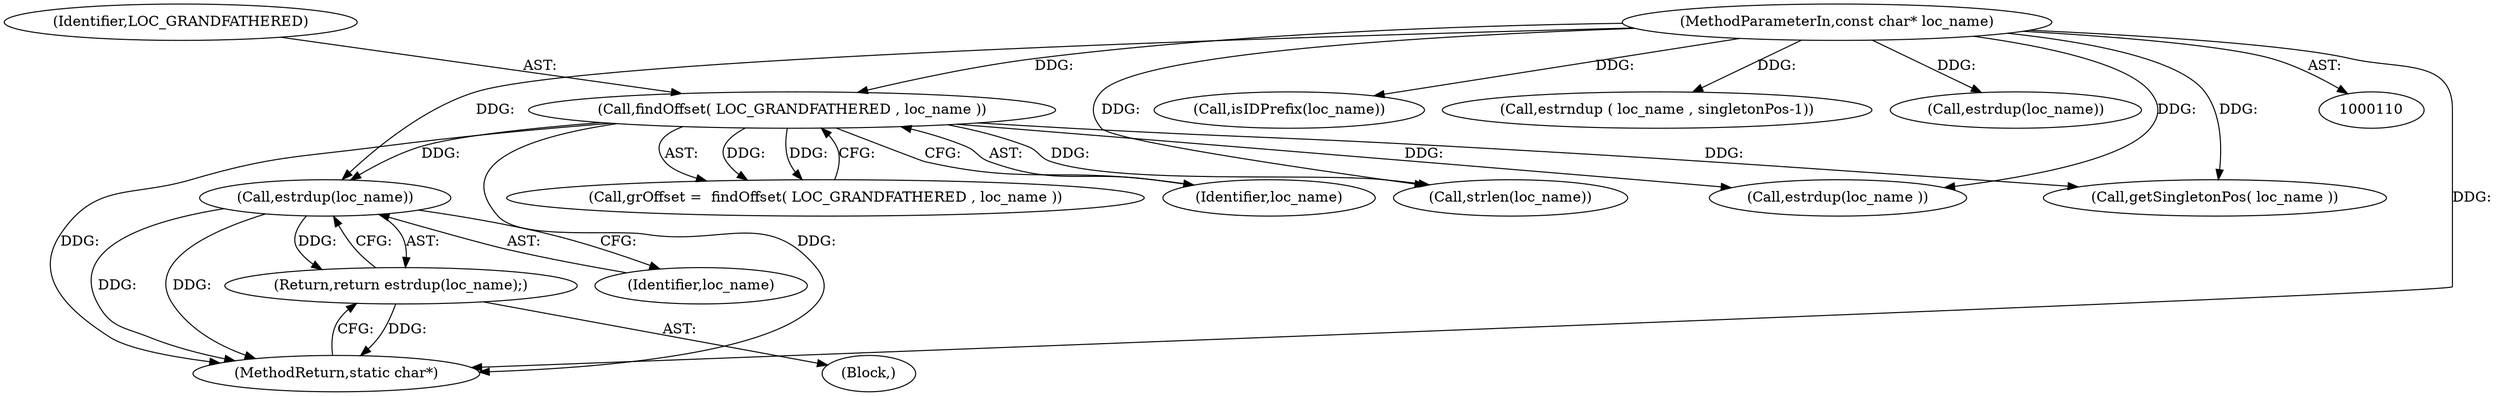 digraph "0_php-src_97eff7eb57fc2320c267a949cffd622c38712484?w=1_22@API" {
"1000169" [label="(Call,estrdup(loc_name))"];
"1000153" [label="(Call,findOffset( LOC_GRANDFATHERED , loc_name ))"];
"1000111" [label="(MethodParameterIn,const char* loc_name)"];
"1000168" [label="(Return,return estrdup(loc_name);)"];
"1000167" [label="(Block,)"];
"1000153" [label="(Call,findOffset( LOC_GRANDFATHERED , loc_name ))"];
"1000154" [label="(Identifier,LOC_GRANDFATHERED)"];
"1000194" [label="(Call,isIDPrefix(loc_name))"];
"1000220" [label="(Call,estrndup ( loc_name , singletonPos-1))"];
"1000169" [label="(Call,estrdup(loc_name))"];
"1000168" [label="(Return,return estrdup(loc_name);)"];
"1000190" [label="(Call,strlen(loc_name))"];
"1000386" [label="(MethodReturn,static char*)"];
"1000151" [label="(Call,grOffset =  findOffset( LOC_GRANDFATHERED , loc_name ))"];
"1000111" [label="(MethodParameterIn,const char* loc_name)"];
"1000199" [label="(Call,estrdup(loc_name))"];
"1000232" [label="(Call,estrdup(loc_name ))"];
"1000203" [label="(Call,getSingletonPos( loc_name ))"];
"1000170" [label="(Identifier,loc_name)"];
"1000155" [label="(Identifier,loc_name)"];
"1000169" -> "1000168"  [label="AST: "];
"1000169" -> "1000170"  [label="CFG: "];
"1000170" -> "1000169"  [label="AST: "];
"1000168" -> "1000169"  [label="CFG: "];
"1000169" -> "1000386"  [label="DDG: "];
"1000169" -> "1000386"  [label="DDG: "];
"1000169" -> "1000168"  [label="DDG: "];
"1000153" -> "1000169"  [label="DDG: "];
"1000111" -> "1000169"  [label="DDG: "];
"1000153" -> "1000151"  [label="AST: "];
"1000153" -> "1000155"  [label="CFG: "];
"1000154" -> "1000153"  [label="AST: "];
"1000155" -> "1000153"  [label="AST: "];
"1000151" -> "1000153"  [label="CFG: "];
"1000153" -> "1000386"  [label="DDG: "];
"1000153" -> "1000386"  [label="DDG: "];
"1000153" -> "1000151"  [label="DDG: "];
"1000153" -> "1000151"  [label="DDG: "];
"1000111" -> "1000153"  [label="DDG: "];
"1000153" -> "1000190"  [label="DDG: "];
"1000153" -> "1000203"  [label="DDG: "];
"1000153" -> "1000232"  [label="DDG: "];
"1000111" -> "1000110"  [label="AST: "];
"1000111" -> "1000386"  [label="DDG: "];
"1000111" -> "1000190"  [label="DDG: "];
"1000111" -> "1000194"  [label="DDG: "];
"1000111" -> "1000199"  [label="DDG: "];
"1000111" -> "1000203"  [label="DDG: "];
"1000111" -> "1000220"  [label="DDG: "];
"1000111" -> "1000232"  [label="DDG: "];
"1000168" -> "1000167"  [label="AST: "];
"1000386" -> "1000168"  [label="CFG: "];
"1000168" -> "1000386"  [label="DDG: "];
}

